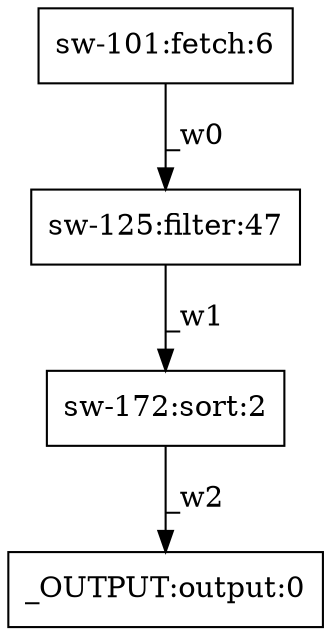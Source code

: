 digraph test1 { node [shape=box] "_OUTPUT" [label="_OUTPUT:output:0"];"sw-125" [label="sw-125:filter:47"];"sw-172" [label="sw-172:sort:2"];"sw-101" [label="sw-101:fetch:6"];"sw-101" -> "sw-125" [label="_w0"];"sw-125" -> "sw-172" [label="_w1"];"sw-172" -> "_OUTPUT" [label="_w2"];}